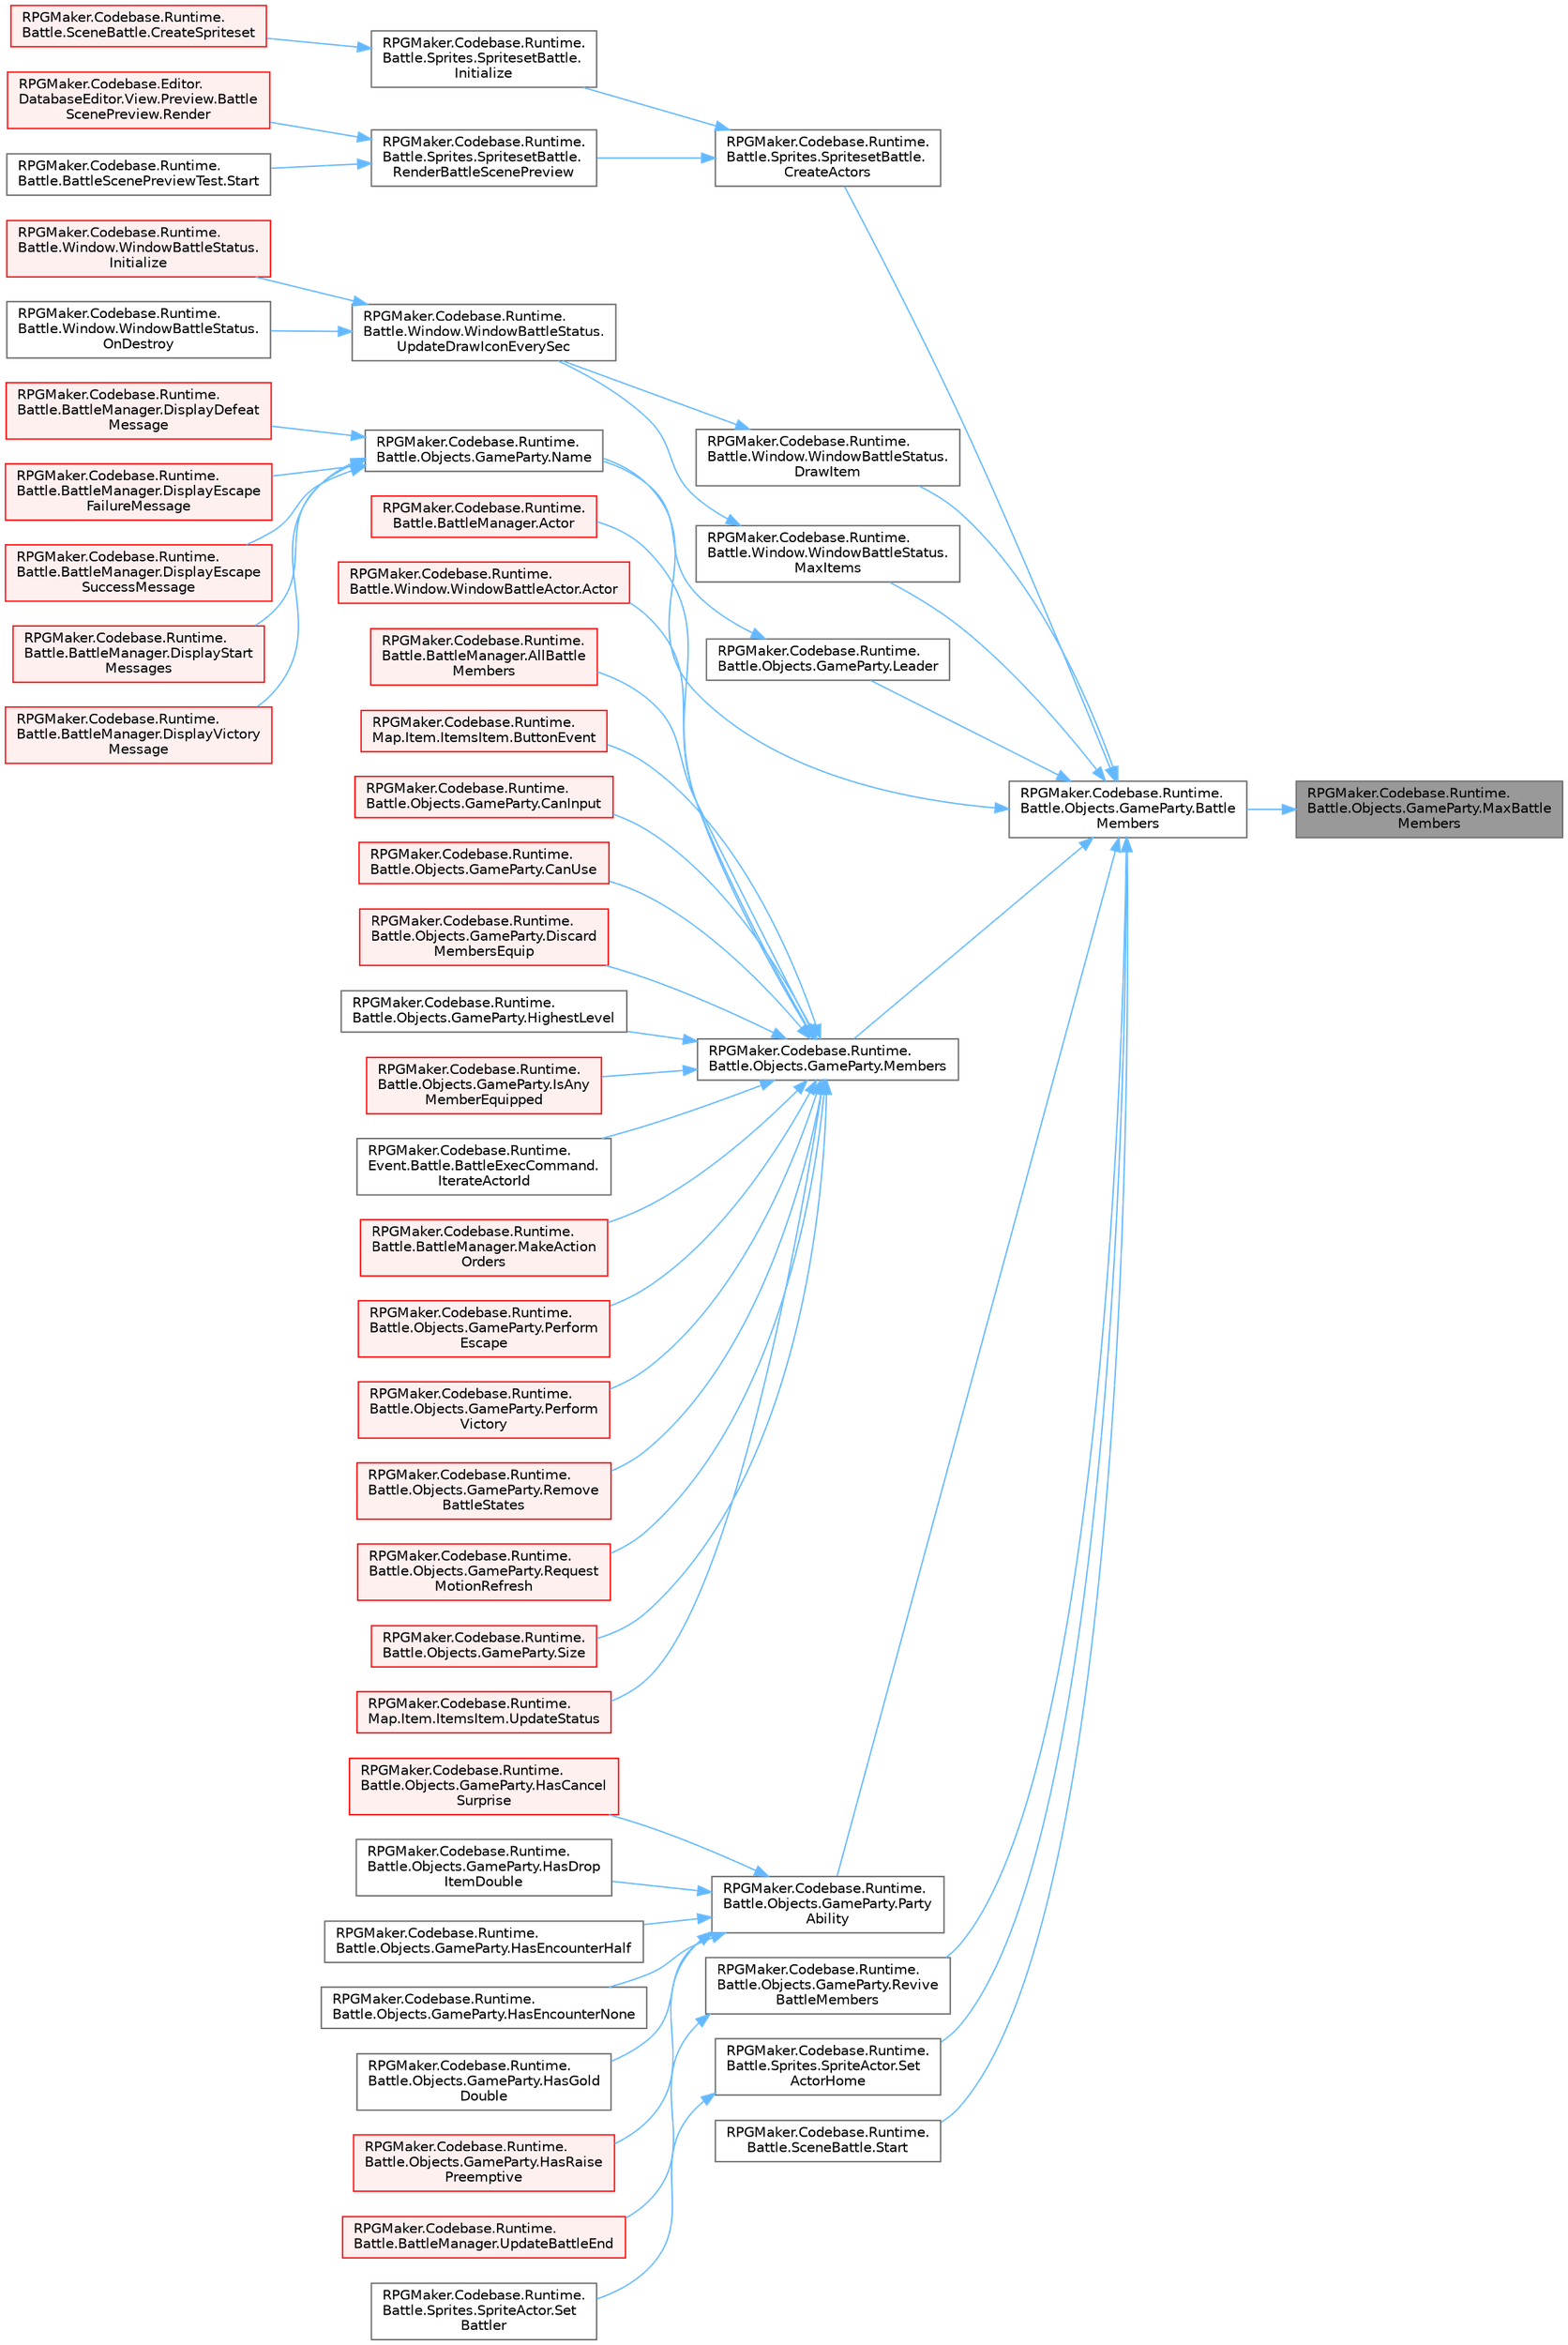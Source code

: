 digraph "RPGMaker.Codebase.Runtime.Battle.Objects.GameParty.MaxBattleMembers"
{
 // LATEX_PDF_SIZE
  bgcolor="transparent";
  edge [fontname=Helvetica,fontsize=10,labelfontname=Helvetica,labelfontsize=10];
  node [fontname=Helvetica,fontsize=10,shape=box,height=0.2,width=0.4];
  rankdir="RL";
  Node1 [id="Node000001",label="RPGMaker.Codebase.Runtime.\lBattle.Objects.GameParty.MaxBattle\lMembers",height=0.2,width=0.4,color="gray40", fillcolor="grey60", style="filled", fontcolor="black",tooltip="戦闘参加メンバーの最大数(規定値:4)を返す"];
  Node1 -> Node2 [id="edge1_Node000001_Node000002",dir="back",color="steelblue1",style="solid",tooltip=" "];
  Node2 [id="Node000002",label="RPGMaker.Codebase.Runtime.\lBattle.Objects.GameParty.Battle\lMembers",height=0.2,width=0.4,color="grey40", fillcolor="white", style="filled",URL="$d7/db3/class_r_p_g_maker_1_1_codebase_1_1_runtime_1_1_battle_1_1_objects_1_1_game_party.html#ac5ac2ccd4638ad18d4033b71c57ba156",tooltip="戦闘に参加する全アクターを配列で返す"];
  Node2 -> Node3 [id="edge2_Node000002_Node000003",dir="back",color="steelblue1",style="solid",tooltip=" "];
  Node3 [id="Node000003",label="RPGMaker.Codebase.Runtime.\lBattle.Sprites.SpritesetBattle.\lCreateActors",height=0.2,width=0.4,color="grey40", fillcolor="white", style="filled",URL="$de/ddd/class_r_p_g_maker_1_1_codebase_1_1_runtime_1_1_battle_1_1_sprites_1_1_spriteset_battle.html#a0a1d56b16aeadaf9aef0a42466bcfd30",tooltip="アクター生成"];
  Node3 -> Node4 [id="edge3_Node000003_Node000004",dir="back",color="steelblue1",style="solid",tooltip=" "];
  Node4 [id="Node000004",label="RPGMaker.Codebase.Runtime.\lBattle.Sprites.SpritesetBattle.\lInitialize",height=0.2,width=0.4,color="grey40", fillcolor="white", style="filled",URL="$de/ddd/class_r_p_g_maker_1_1_codebase_1_1_runtime_1_1_battle_1_1_sprites_1_1_spriteset_battle.html#a49363646ad9d8f8a3a98525621da86ce",tooltip="初期化処理"];
  Node4 -> Node5 [id="edge4_Node000004_Node000005",dir="back",color="steelblue1",style="solid",tooltip=" "];
  Node5 [id="Node000005",label="RPGMaker.Codebase.Runtime.\lBattle.SceneBattle.CreateSpriteset",height=0.2,width=0.4,color="red", fillcolor="#FFF0F0", style="filled",URL="$dd/d83/class_r_p_g_maker_1_1_codebase_1_1_runtime_1_1_battle_1_1_scene_battle.html#a163a4aaad9815e1e767d1d1f39e77258",tooltip="戦闘シーンに必要なスプライトセットを生成。 [アクター][敵キャラ]など"];
  Node3 -> Node8 [id="edge5_Node000003_Node000008",dir="back",color="steelblue1",style="solid",tooltip=" "];
  Node8 [id="Node000008",label="RPGMaker.Codebase.Runtime.\lBattle.Sprites.SpritesetBattle.\lRenderBattleScenePreview",height=0.2,width=0.4,color="grey40", fillcolor="white", style="filled",URL="$de/ddd/class_r_p_g_maker_1_1_codebase_1_1_runtime_1_1_battle_1_1_sprites_1_1_spriteset_battle.html#a1051239bc642c5ebe7b20df0bf065374",tooltip="バトルシーンプレビュー表示。"];
  Node8 -> Node9 [id="edge6_Node000008_Node000009",dir="back",color="steelblue1",style="solid",tooltip=" "];
  Node9 [id="Node000009",label="RPGMaker.Codebase.Editor.\lDatabaseEditor.View.Preview.Battle\lScenePreview.Render",height=0.2,width=0.4,color="red", fillcolor="#FFF0F0", style="filled",URL="$d4/dea/class_r_p_g_maker_1_1_codebase_1_1_editor_1_1_database_editor_1_1_view_1_1_preview_1_1_battle_scene_preview.html#ab62fe9691b014192f1398dd5d7c3493b",tooltip=" "];
  Node8 -> Node55 [id="edge7_Node000008_Node000055",dir="back",color="steelblue1",style="solid",tooltip=" "];
  Node55 [id="Node000055",label="RPGMaker.Codebase.Runtime.\lBattle.BattleScenePreviewTest.Start",height=0.2,width=0.4,color="grey40", fillcolor="white", style="filled",URL="$d3/d8f/class_r_p_g_maker_1_1_codebase_1_1_runtime_1_1_battle_1_1_battle_scene_preview_test.html#af54a57fba0458d21325fe3920c9286f8",tooltip="開始"];
  Node2 -> Node56 [id="edge8_Node000002_Node000056",dir="back",color="steelblue1",style="solid",tooltip=" "];
  Node56 [id="Node000056",label="RPGMaker.Codebase.Runtime.\lBattle.Window.WindowBattleStatus.\lDrawItem",height=0.2,width=0.4,color="grey40", fillcolor="white", style="filled",URL="$d6/daf/class_r_p_g_maker_1_1_codebase_1_1_runtime_1_1_battle_1_1_window_1_1_window_battle_status.html#a8dbc8e05487d8a80ef6c21fbed9abdcb",tooltip="指定番号の項目を描画"];
  Node56 -> Node57 [id="edge9_Node000056_Node000057",dir="back",color="steelblue1",style="solid",tooltip=" "];
  Node57 [id="Node000057",label="RPGMaker.Codebase.Runtime.\lBattle.Window.WindowBattleStatus.\lUpdateDrawIconEverySec",height=0.2,width=0.4,color="grey40", fillcolor="white", style="filled",URL="$d6/daf/class_r_p_g_maker_1_1_codebase_1_1_runtime_1_1_battle_1_1_window_1_1_window_battle_status.html#a649e50f6d6929b06933d94ac78dd17c0",tooltip="毎秒の更新処理"];
  Node57 -> Node58 [id="edge10_Node000057_Node000058",dir="back",color="steelblue1",style="solid",tooltip=" "];
  Node58 [id="Node000058",label="RPGMaker.Codebase.Runtime.\lBattle.Window.WindowBattleStatus.\lInitialize",height=0.2,width=0.4,color="red", fillcolor="#FFF0F0", style="filled",URL="$d6/daf/class_r_p_g_maker_1_1_codebase_1_1_runtime_1_1_battle_1_1_window_1_1_window_battle_status.html#ae534159741a3d8678abb6a9a9ac7eca5",tooltip="初期化"];
  Node57 -> Node61 [id="edge11_Node000057_Node000061",dir="back",color="steelblue1",style="solid",tooltip=" "];
  Node61 [id="Node000061",label="RPGMaker.Codebase.Runtime.\lBattle.Window.WindowBattleStatus.\lOnDestroy",height=0.2,width=0.4,color="grey40", fillcolor="white", style="filled",URL="$d6/daf/class_r_p_g_maker_1_1_codebase_1_1_runtime_1_1_battle_1_1_window_1_1_window_battle_status.html#a4eae8de9a04dfd5a408cd4d75d2b578a",tooltip="破棄時処理"];
  Node2 -> Node62 [id="edge12_Node000002_Node000062",dir="back",color="steelblue1",style="solid",tooltip=" "];
  Node62 [id="Node000062",label="RPGMaker.Codebase.Runtime.\lBattle.Objects.GameParty.Leader",height=0.2,width=0.4,color="grey40", fillcolor="white", style="filled",URL="$d7/db3/class_r_p_g_maker_1_1_codebase_1_1_runtime_1_1_battle_1_1_objects_1_1_game_party.html#a9a3a94f7b913b086e2300a18c482ce25",tooltip="リーダーであるアクターを返す"];
  Node62 -> Node63 [id="edge13_Node000062_Node000063",dir="back",color="steelblue1",style="solid",tooltip=" "];
  Node63 [id="Node000063",label="RPGMaker.Codebase.Runtime.\lBattle.Objects.GameParty.Name",height=0.2,width=0.4,color="grey40", fillcolor="white", style="filled",URL="$d7/db3/class_r_p_g_maker_1_1_codebase_1_1_runtime_1_1_battle_1_1_objects_1_1_game_party.html#acb1f26518e8d482175768364997f45e3",tooltip="パーティの名前を返す。 ひとりの時は「アクター名」、複数いる時は「アクター名たち」(規定値)"];
  Node63 -> Node64 [id="edge14_Node000063_Node000064",dir="back",color="steelblue1",style="solid",tooltip=" "];
  Node64 [id="Node000064",label="RPGMaker.Codebase.Runtime.\lBattle.BattleManager.DisplayDefeat\lMessage",height=0.2,width=0.4,color="red", fillcolor="#FFF0F0", style="filled",URL="$d3/d0c/class_r_p_g_maker_1_1_codebase_1_1_runtime_1_1_battle_1_1_battle_manager.html#a3ed9f2746cd4744e9dd5f2c95e343e6e",tooltip="[敗北]メッセージを表示"];
  Node63 -> Node73 [id="edge15_Node000063_Node000073",dir="back",color="steelblue1",style="solid",tooltip=" "];
  Node73 [id="Node000073",label="RPGMaker.Codebase.Runtime.\lBattle.BattleManager.DisplayEscape\lFailureMessage",height=0.2,width=0.4,color="red", fillcolor="#FFF0F0", style="filled",URL="$d3/d0c/class_r_p_g_maker_1_1_codebase_1_1_runtime_1_1_battle_1_1_battle_manager.html#ab2127edfd9ca51fd6628471ad7641d38",tooltip="[逃走失敗]メッセージを表示"];
  Node63 -> Node77 [id="edge16_Node000063_Node000077",dir="back",color="steelblue1",style="solid",tooltip=" "];
  Node77 [id="Node000077",label="RPGMaker.Codebase.Runtime.\lBattle.BattleManager.DisplayEscape\lSuccessMessage",height=0.2,width=0.4,color="red", fillcolor="#FFF0F0", style="filled",URL="$d3/d0c/class_r_p_g_maker_1_1_codebase_1_1_runtime_1_1_battle_1_1_battle_manager.html#ab554a64eac9ffa059993976cb7fb9d42",tooltip="[逃走成功]メッセージを表示"];
  Node63 -> Node78 [id="edge17_Node000063_Node000078",dir="back",color="steelblue1",style="solid",tooltip=" "];
  Node78 [id="Node000078",label="RPGMaker.Codebase.Runtime.\lBattle.BattleManager.DisplayStart\lMessages",height=0.2,width=0.4,color="red", fillcolor="#FFF0F0", style="filled",URL="$d3/d0c/class_r_p_g_maker_1_1_codebase_1_1_runtime_1_1_battle_1_1_battle_manager.html#a54b908b95809651df2167e908c6fd026",tooltip="[出現]メッセージを表示"];
  Node63 -> Node80 [id="edge18_Node000063_Node000080",dir="back",color="steelblue1",style="solid",tooltip=" "];
  Node80 [id="Node000080",label="RPGMaker.Codebase.Runtime.\lBattle.BattleManager.DisplayVictory\lMessage",height=0.2,width=0.4,color="red", fillcolor="#FFF0F0", style="filled",URL="$d3/d0c/class_r_p_g_maker_1_1_codebase_1_1_runtime_1_1_battle_1_1_battle_manager.html#a349ea5677abcbc27c76e88d9f8c44012",tooltip="[勝利]メッセージを表示"];
  Node2 -> Node82 [id="edge19_Node000002_Node000082",dir="back",color="steelblue1",style="solid",tooltip=" "];
  Node82 [id="Node000082",label="RPGMaker.Codebase.Runtime.\lBattle.Window.WindowBattleStatus.\lMaxItems",height=0.2,width=0.4,color="grey40", fillcolor="white", style="filled",URL="$d6/daf/class_r_p_g_maker_1_1_codebase_1_1_runtime_1_1_battle_1_1_window_1_1_window_battle_status.html#acabe109c5ae2cd4794da0310fd2a8fc2",tooltip="ウィンドウが持つ最大項目数を返す"];
  Node82 -> Node57 [id="edge20_Node000082_Node000057",dir="back",color="steelblue1",style="solid",tooltip=" "];
  Node2 -> Node83 [id="edge21_Node000002_Node000083",dir="back",color="steelblue1",style="solid",tooltip=" "];
  Node83 [id="Node000083",label="RPGMaker.Codebase.Runtime.\lBattle.Objects.GameParty.Members",height=0.2,width=0.4,color="grey40", fillcolor="white", style="filled",URL="$d7/db3/class_r_p_g_maker_1_1_codebase_1_1_runtime_1_1_battle_1_1_objects_1_1_game_party.html#ae6820419564b17670564aad1bf41ff29",tooltip="戦闘中のバトラー生死問わず全て配列で返す"];
  Node83 -> Node84 [id="edge22_Node000083_Node000084",dir="back",color="steelblue1",style="solid",tooltip=" "];
  Node84 [id="Node000084",label="RPGMaker.Codebase.Runtime.\lBattle.BattleManager.Actor",height=0.2,width=0.4,color="red", fillcolor="#FFF0F0", style="filled",URL="$d3/d0c/class_r_p_g_maker_1_1_codebase_1_1_runtime_1_1_battle_1_1_battle_manager.html#af748afa09d64d252aac59c45f02b5a34",tooltip="アクターを返す"];
  Node83 -> Node116 [id="edge23_Node000083_Node000116",dir="back",color="steelblue1",style="solid",tooltip=" "];
  Node116 [id="Node000116",label="RPGMaker.Codebase.Runtime.\lBattle.Window.WindowBattleActor.Actor",height=0.2,width=0.4,color="red", fillcolor="#FFF0F0", style="filled",URL="$d9/dec/class_r_p_g_maker_1_1_codebase_1_1_runtime_1_1_battle_1_1_window_1_1_window_battle_actor.html#a24985a759cc43be9729ead113e5418bc",tooltip="アクターデータを取得"];
  Node83 -> Node121 [id="edge24_Node000083_Node000121",dir="back",color="steelblue1",style="solid",tooltip=" "];
  Node121 [id="Node000121",label="RPGMaker.Codebase.Runtime.\lBattle.BattleManager.AllBattle\lMembers",height=0.2,width=0.4,color="red", fillcolor="#FFF0F0", style="filled",URL="$d3/d0c/class_r_p_g_maker_1_1_codebase_1_1_runtime_1_1_battle_1_1_battle_manager.html#addff94979a99df71c18c40d3d467b777",tooltip="戦闘に参加している全バトラーを返す"];
  Node83 -> Node124 [id="edge25_Node000083_Node000124",dir="back",color="steelblue1",style="solid",tooltip=" "];
  Node124 [id="Node000124",label="RPGMaker.Codebase.Runtime.\lMap.Item.ItemsItem.ButtonEvent",height=0.2,width=0.4,color="red", fillcolor="#FFF0F0", style="filled",URL="$d5/d49/class_r_p_g_maker_1_1_codebase_1_1_runtime_1_1_map_1_1_item_1_1_items_item.html#a57804f17a06a69a3b5487c58a9e02816",tooltip="アイテムを使用する"];
  Node83 -> Node145 [id="edge26_Node000083_Node000145",dir="back",color="steelblue1",style="solid",tooltip=" "];
  Node145 [id="Node000145",label="RPGMaker.Codebase.Runtime.\lBattle.Objects.GameParty.CanInput",height=0.2,width=0.4,color="red", fillcolor="#FFF0F0", style="filled",URL="$d7/db3/class_r_p_g_maker_1_1_codebase_1_1_runtime_1_1_battle_1_1_objects_1_1_game_party.html#a9cc7f59098b2a95331d45058b0873559",tooltip="入力可能か"];
  Node83 -> Node146 [id="edge27_Node000083_Node000146",dir="back",color="steelblue1",style="solid",tooltip=" "];
  Node146 [id="Node000146",label="RPGMaker.Codebase.Runtime.\lBattle.Objects.GameParty.CanUse",height=0.2,width=0.4,color="red", fillcolor="#FFF0F0", style="filled",URL="$d7/db3/class_r_p_g_maker_1_1_codebase_1_1_runtime_1_1_battle_1_1_objects_1_1_game_party.html#a0f38627570addc2c7756fdb3742ff729",tooltip="指定アイテムが使用可能か"];
  Node83 -> Node150 [id="edge28_Node000083_Node000150",dir="back",color="steelblue1",style="solid",tooltip=" "];
  Node150 [id="Node000150",label="RPGMaker.Codebase.Runtime.\lBattle.Objects.GameParty.Discard\lMembersEquip",height=0.2,width=0.4,color="red", fillcolor="#FFF0F0", style="filled",URL="$d7/db3/class_r_p_g_maker_1_1_codebase_1_1_runtime_1_1_battle_1_1_objects_1_1_game_party.html#a8d4fc0410ec9165678164626063834eb",tooltip="指定の装備を捨てる"];
  Node83 -> Node154 [id="edge29_Node000083_Node000154",dir="back",color="steelblue1",style="solid",tooltip=" "];
  Node154 [id="Node000154",label="RPGMaker.Codebase.Runtime.\lBattle.Objects.GameParty.HighestLevel",height=0.2,width=0.4,color="grey40", fillcolor="white", style="filled",URL="$d7/db3/class_r_p_g_maker_1_1_codebase_1_1_runtime_1_1_battle_1_1_objects_1_1_game_party.html#a15a06173ecf8a9821f30eb64e3dde5c5",tooltip="パーティメンバー中最高のレベルを返す"];
  Node83 -> Node155 [id="edge30_Node000083_Node000155",dir="back",color="steelblue1",style="solid",tooltip=" "];
  Node155 [id="Node000155",label="RPGMaker.Codebase.Runtime.\lBattle.Objects.GameParty.IsAny\lMemberEquipped",height=0.2,width=0.4,color="red", fillcolor="#FFF0F0", style="filled",URL="$d7/db3/class_r_p_g_maker_1_1_codebase_1_1_runtime_1_1_battle_1_1_objects_1_1_game_party.html#a1ad331ac6020e45995205da853b89654",tooltip="指定アイテムをいずれかのメンバーが装備しているか"];
  Node83 -> Node157 [id="edge31_Node000083_Node000157",dir="back",color="steelblue1",style="solid",tooltip=" "];
  Node157 [id="Node000157",label="RPGMaker.Codebase.Runtime.\lEvent.Battle.BattleExecCommand.\lIterateActorId",height=0.2,width=0.4,color="grey40", fillcolor="white", style="filled",URL="$d2/d17/class_r_p_g_maker_1_1_codebase_1_1_runtime_1_1_event_1_1_battle_1_1_battle_exec_command.html#a143e5481a4b6a0a0587fee841d97dc5b",tooltip=" "];
  Node83 -> Node158 [id="edge32_Node000083_Node000158",dir="back",color="steelblue1",style="solid",tooltip=" "];
  Node158 [id="Node000158",label="RPGMaker.Codebase.Runtime.\lBattle.BattleManager.MakeAction\lOrders",height=0.2,width=0.4,color="red", fillcolor="#FFF0F0", style="filled",URL="$d3/d0c/class_r_p_g_maker_1_1_codebase_1_1_runtime_1_1_battle_1_1_battle_manager.html#afcee3191bc0e4f2b60d16103f6a0a9bf",tooltip="アクションの順番を設定"];
  Node83 -> Node159 [id="edge33_Node000083_Node000159",dir="back",color="steelblue1",style="solid",tooltip=" "];
  Node159 [id="Node000159",label="RPGMaker.Codebase.Runtime.\lBattle.Objects.GameParty.Perform\lEscape",height=0.2,width=0.4,color="red", fillcolor="#FFF0F0", style="filled",URL="$d7/db3/class_r_p_g_maker_1_1_codebase_1_1_runtime_1_1_battle_1_1_objects_1_1_game_party.html#a01efd2145a99534263ec1622caf832f6",tooltip="パーティ全体の逃亡モーションを開始"];
  Node83 -> Node160 [id="edge34_Node000083_Node000160",dir="back",color="steelblue1",style="solid",tooltip=" "];
  Node160 [id="Node000160",label="RPGMaker.Codebase.Runtime.\lBattle.Objects.GameParty.Perform\lVictory",height=0.2,width=0.4,color="red", fillcolor="#FFF0F0", style="filled",URL="$d7/db3/class_r_p_g_maker_1_1_codebase_1_1_runtime_1_1_battle_1_1_objects_1_1_game_party.html#a44e77780c9f9dbb5f990403894f2f085",tooltip="パーティ全体の勝利モーションを開始"];
  Node83 -> Node161 [id="edge35_Node000083_Node000161",dir="back",color="steelblue1",style="solid",tooltip=" "];
  Node161 [id="Node000161",label="RPGMaker.Codebase.Runtime.\lBattle.Objects.GameParty.Remove\lBattleStates",height=0.2,width=0.4,color="red", fillcolor="#FFF0F0", style="filled",URL="$d7/db3/class_r_p_g_maker_1_1_codebase_1_1_runtime_1_1_battle_1_1_objects_1_1_game_party.html#a0f5a0c12c72644c6dbe5b7aa72c7c3a8",tooltip="全パーティメンバーのステートを削除"];
  Node83 -> Node164 [id="edge36_Node000083_Node000164",dir="back",color="steelblue1",style="solid",tooltip=" "];
  Node164 [id="Node000164",label="RPGMaker.Codebase.Runtime.\lBattle.Objects.GameParty.Request\lMotionRefresh",height=0.2,width=0.4,color="red", fillcolor="#FFF0F0", style="filled",URL="$d7/db3/class_r_p_g_maker_1_1_codebase_1_1_runtime_1_1_battle_1_1_objects_1_1_game_party.html#a9728bb05c21a92af98dde26fdcc05736",tooltip="全パーティメンバーのモーションを初期化"];
  Node83 -> Node165 [id="edge37_Node000083_Node000165",dir="back",color="steelblue1",style="solid",tooltip=" "];
  Node165 [id="Node000165",label="RPGMaker.Codebase.Runtime.\lBattle.Objects.GameParty.Size",height=0.2,width=0.4,color="red", fillcolor="#FFF0F0", style="filled",URL="$d7/db3/class_r_p_g_maker_1_1_codebase_1_1_runtime_1_1_battle_1_1_objects_1_1_game_party.html#a1e9922a7822b35783ad0f91f8a42a566",tooltip="パーティメンバーの数を返す"];
  Node83 -> Node169 [id="edge38_Node000083_Node000169",dir="back",color="steelblue1",style="solid",tooltip=" "];
  Node169 [id="Node000169",label="RPGMaker.Codebase.Runtime.\lMap.Item.ItemsItem.UpdateStatus",height=0.2,width=0.4,color="red", fillcolor="#FFF0F0", style="filled",URL="$d5/d49/class_r_p_g_maker_1_1_codebase_1_1_runtime_1_1_map_1_1_item_1_1_items_item.html#a68cfc452826359b81c2b168f7492c08b",tooltip="アイテムのデータを更新"];
  Node2 -> Node63 [id="edge39_Node000002_Node000063",dir="back",color="steelblue1",style="solid",tooltip=" "];
  Node2 -> Node170 [id="edge40_Node000002_Node000170",dir="back",color="steelblue1",style="solid",tooltip=" "];
  Node170 [id="Node000170",label="RPGMaker.Codebase.Runtime.\lBattle.Objects.GameParty.Party\lAbility",height=0.2,width=0.4,color="grey40", fillcolor="white", style="filled",URL="$d7/db3/class_r_p_g_maker_1_1_codebase_1_1_runtime_1_1_battle_1_1_objects_1_1_game_party.html#a43384b5cc8ec6e22fc2e3bfea27ba97a",tooltip="指定[パーティ能力]を持つアクターがいるか"];
  Node170 -> Node171 [id="edge41_Node000170_Node000171",dir="back",color="steelblue1",style="solid",tooltip=" "];
  Node171 [id="Node000171",label="RPGMaker.Codebase.Runtime.\lBattle.Objects.GameParty.HasCancel\lSurprise",height=0.2,width=0.4,color="red", fillcolor="#FFF0F0", style="filled",URL="$d7/db3/class_r_p_g_maker_1_1_codebase_1_1_runtime_1_1_battle_1_1_objects_1_1_game_party.html#a79d8f5ffaaba644fd7f94e6d5d3fbc56",tooltip="[不意打ち無効]のパーティ能力を持つか"];
  Node170 -> Node175 [id="edge42_Node000170_Node000175",dir="back",color="steelblue1",style="solid",tooltip=" "];
  Node175 [id="Node000175",label="RPGMaker.Codebase.Runtime.\lBattle.Objects.GameParty.HasDrop\lItemDouble",height=0.2,width=0.4,color="grey40", fillcolor="white", style="filled",URL="$d7/db3/class_r_p_g_maker_1_1_codebase_1_1_runtime_1_1_battle_1_1_objects_1_1_game_party.html#ada98f73d5b17bdad83313fd754d3c40b",tooltip="[アイテム入手率2倍]のパーティ能力を持つか"];
  Node170 -> Node176 [id="edge43_Node000170_Node000176",dir="back",color="steelblue1",style="solid",tooltip=" "];
  Node176 [id="Node000176",label="RPGMaker.Codebase.Runtime.\lBattle.Objects.GameParty.HasEncounterHalf",height=0.2,width=0.4,color="grey40", fillcolor="white", style="filled",URL="$d7/db3/class_r_p_g_maker_1_1_codebase_1_1_runtime_1_1_battle_1_1_objects_1_1_game_party.html#a88fef054bcbacdc5c53f0349b6208c15",tooltip="[エンカウント半減]のパーティ能力を持つか"];
  Node170 -> Node177 [id="edge44_Node000170_Node000177",dir="back",color="steelblue1",style="solid",tooltip=" "];
  Node177 [id="Node000177",label="RPGMaker.Codebase.Runtime.\lBattle.Objects.GameParty.HasEncounterNone",height=0.2,width=0.4,color="grey40", fillcolor="white", style="filled",URL="$d7/db3/class_r_p_g_maker_1_1_codebase_1_1_runtime_1_1_battle_1_1_objects_1_1_game_party.html#aaff269bc286fe6300814244974b6a7cf",tooltip="[エンカウント無効]のパーティ能力を持つか"];
  Node170 -> Node178 [id="edge45_Node000170_Node000178",dir="back",color="steelblue1",style="solid",tooltip=" "];
  Node178 [id="Node000178",label="RPGMaker.Codebase.Runtime.\lBattle.Objects.GameParty.HasGold\lDouble",height=0.2,width=0.4,color="grey40", fillcolor="white", style="filled",URL="$d7/db3/class_r_p_g_maker_1_1_codebase_1_1_runtime_1_1_battle_1_1_objects_1_1_game_party.html#a5e77232a89614a9a17bda6f87dee7b2e",tooltip="[獲得金額2倍]のパーティ能力を持つか"];
  Node170 -> Node179 [id="edge46_Node000170_Node000179",dir="back",color="steelblue1",style="solid",tooltip=" "];
  Node179 [id="Node000179",label="RPGMaker.Codebase.Runtime.\lBattle.Objects.GameParty.HasRaise\lPreemptive",height=0.2,width=0.4,color="red", fillcolor="#FFF0F0", style="filled",URL="$d7/db3/class_r_p_g_maker_1_1_codebase_1_1_runtime_1_1_battle_1_1_objects_1_1_game_party.html#a5af6e141464f9c7e92998fff4e7e1681",tooltip="[先制攻撃率アップ]のパーティ能力を持つか"];
  Node2 -> Node182 [id="edge47_Node000002_Node000182",dir="back",color="steelblue1",style="solid",tooltip=" "];
  Node182 [id="Node000182",label="RPGMaker.Codebase.Runtime.\lBattle.Objects.GameParty.Revive\lBattleMembers",height=0.2,width=0.4,color="grey40", fillcolor="white", style="filled",URL="$d7/db3/class_r_p_g_maker_1_1_codebase_1_1_runtime_1_1_battle_1_1_objects_1_1_game_party.html#a0d6da51c161441869805c4d45e84b1b8",tooltip="全戦闘参加メンバーを蘇生"];
  Node182 -> Node168 [id="edge48_Node000182_Node000168",dir="back",color="steelblue1",style="solid",tooltip=" "];
  Node168 [id="Node000168",label="RPGMaker.Codebase.Runtime.\lBattle.BattleManager.UpdateBattleEnd",height=0.2,width=0.4,color="red", fillcolor="#FFF0F0", style="filled",URL="$d3/d0c/class_r_p_g_maker_1_1_codebase_1_1_runtime_1_1_battle_1_1_battle_manager.html#a50b8a09dc9b8ad097b5d4485d6d56217",tooltip="戦闘終了のアップデート"];
  Node2 -> Node183 [id="edge49_Node000002_Node000183",dir="back",color="steelblue1",style="solid",tooltip=" "];
  Node183 [id="Node000183",label="RPGMaker.Codebase.Runtime.\lBattle.Sprites.SpriteActor.Set\lActorHome",height=0.2,width=0.4,color="grey40", fillcolor="white", style="filled",URL="$d3/d5b/class_r_p_g_maker_1_1_codebase_1_1_runtime_1_1_battle_1_1_sprites_1_1_sprite_actor.html#a832c677032bb33f5378cfd3cb00d5dbd",tooltip="指定隊列番号から基点を設定"];
  Node183 -> Node184 [id="edge50_Node000183_Node000184",dir="back",color="steelblue1",style="solid",tooltip=" "];
  Node184 [id="Node000184",label="RPGMaker.Codebase.Runtime.\lBattle.Sprites.SpriteActor.Set\lBattler",height=0.2,width=0.4,color="grey40", fillcolor="white", style="filled",URL="$d3/d5b/class_r_p_g_maker_1_1_codebase_1_1_runtime_1_1_battle_1_1_sprites_1_1_sprite_actor.html#ae3f591cdf424455684060104db3359c4",tooltip="バトラーを設定"];
  Node2 -> Node7 [id="edge51_Node000002_Node000007",dir="back",color="steelblue1",style="solid",tooltip=" "];
  Node7 [id="Node000007",label="RPGMaker.Codebase.Runtime.\lBattle.SceneBattle.Start",height=0.2,width=0.4,color="grey40", fillcolor="white", style="filled",URL="$dd/d83/class_r_p_g_maker_1_1_codebase_1_1_runtime_1_1_battle_1_1_scene_battle.html#a52668ac9e236a1452c2290bae1331f7d",tooltip="シーンの開始"];
}
